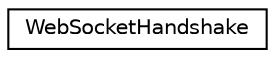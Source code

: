 digraph "Graphical Class Hierarchy"
{
  edge [fontname="Helvetica",fontsize="10",labelfontname="Helvetica",labelfontsize="10"];
  node [fontname="Helvetica",fontsize="10",shape=record];
  rankdir="LR";
  Node0 [label="WebSocketHandshake",height=0.2,width=0.4,color="black", fillcolor="white", style="filled",URL="$class_web_socket_handshake.html"];
}
